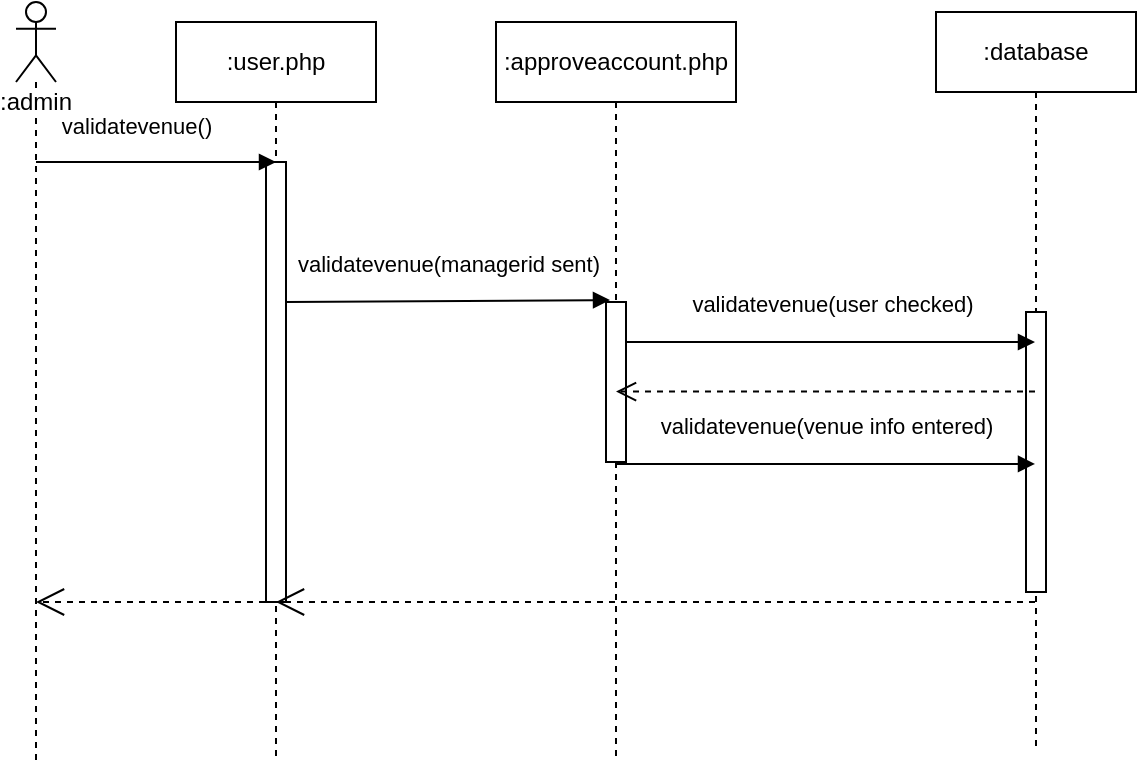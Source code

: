 <mxfile version="12.9.2" type="device"><diagram id="N9W5bPwsFMY9Tz-6QP1A" name="Page-1"><mxGraphModel dx="981" dy="492" grid="1" gridSize="10" guides="1" tooltips="1" connect="1" arrows="1" fold="1" page="1" pageScale="1" pageWidth="850" pageHeight="1100" math="0" shadow="0"><root><mxCell id="0"/><mxCell id="1" parent="0"/><mxCell id="3Zq4A53ip2E_IWgaRyYg-3" value=":user.php" style="shape=umlLifeline;perimeter=lifelinePerimeter;whiteSpace=wrap;html=1;container=1;collapsible=0;recursiveResize=0;outlineConnect=0;" parent="1" vertex="1"><mxGeometry x="300" y="190" width="100" height="370" as="geometry"/></mxCell><mxCell id="3Zq4A53ip2E_IWgaRyYg-4" value="" style="html=1;points=[];perimeter=orthogonalPerimeter;" parent="3Zq4A53ip2E_IWgaRyYg-3" vertex="1"><mxGeometry x="45" y="70" width="10" height="220" as="geometry"/></mxCell><mxCell id="3Zq4A53ip2E_IWgaRyYg-7" value="validatevenue(managerid sent)" style="html=1;verticalAlign=bottom;endArrow=block;entryX=0.2;entryY=-0.012;entryDx=0;entryDy=0;entryPerimeter=0;" parent="1" target="b3ifm6K_jERKRvoTBIPl-7" edge="1"><mxGeometry x="0.003" y="10" width="80" relative="1" as="geometry"><mxPoint x="355" y="330" as="sourcePoint"/><mxPoint x="505" y="330" as="targetPoint"/><mxPoint as="offset"/></mxGeometry></mxCell><mxCell id="3Zq4A53ip2E_IWgaRyYg-8" value=":database" style="shape=umlLifeline;perimeter=lifelinePerimeter;whiteSpace=wrap;html=1;container=1;collapsible=0;recursiveResize=0;outlineConnect=0;" parent="1" vertex="1"><mxGeometry x="680" y="185" width="100" height="370" as="geometry"/></mxCell><mxCell id="3Zq4A53ip2E_IWgaRyYg-9" value="" style="html=1;points=[];perimeter=orthogonalPerimeter;" parent="3Zq4A53ip2E_IWgaRyYg-8" vertex="1"><mxGeometry x="45" y="150" width="10" height="140" as="geometry"/></mxCell><mxCell id="b3ifm6K_jERKRvoTBIPl-1" value=":admin" style="shape=umlLifeline;participant=umlActor;perimeter=lifelinePerimeter;whiteSpace=wrap;html=1;container=1;collapsible=0;recursiveResize=0;verticalAlign=top;spacingTop=36;labelBackgroundColor=#ffffff;outlineConnect=0;" parent="1" vertex="1"><mxGeometry x="220" y="180" width="20" height="380" as="geometry"/></mxCell><mxCell id="b3ifm6K_jERKRvoTBIPl-3" value="validatevenue()" style="html=1;verticalAlign=bottom;endArrow=block;" parent="1" edge="1"><mxGeometry x="-0.167" y="9" width="80" relative="1" as="geometry"><mxPoint x="230" y="260" as="sourcePoint"/><mxPoint x="350" y="260" as="targetPoint"/><mxPoint as="offset"/></mxGeometry></mxCell><mxCell id="b3ifm6K_jERKRvoTBIPl-6" value=":approveaccount.php" style="shape=umlLifeline;perimeter=lifelinePerimeter;whiteSpace=wrap;html=1;container=1;collapsible=0;recursiveResize=0;outlineConnect=0;" parent="1" vertex="1"><mxGeometry x="460" y="190" width="120" height="370" as="geometry"/></mxCell><mxCell id="b3ifm6K_jERKRvoTBIPl-7" value="" style="html=1;points=[];perimeter=orthogonalPerimeter;" parent="b3ifm6K_jERKRvoTBIPl-6" vertex="1"><mxGeometry x="55" y="140" width="10" height="80" as="geometry"/></mxCell><mxCell id="b3ifm6K_jERKRvoTBIPl-8" value="validatevenue(venue info entered)" style="html=1;verticalAlign=bottom;endArrow=block;" parent="1" target="3Zq4A53ip2E_IWgaRyYg-8" edge="1"><mxGeometry x="0.003" y="10" width="80" relative="1" as="geometry"><mxPoint x="520" y="410.96" as="sourcePoint"/><mxPoint x="682" y="410.0" as="targetPoint"/><mxPoint as="offset"/></mxGeometry></mxCell><mxCell id="gxK0gX8H-SF1Ki4VkQna-1" value="" style="endArrow=open;endSize=12;dashed=1;html=1;" parent="1" target="3Zq4A53ip2E_IWgaRyYg-3" edge="1" source="3Zq4A53ip2E_IWgaRyYg-8"><mxGeometry x="0.398" y="100" width="160" relative="1" as="geometry"><mxPoint x="650" y="480" as="sourcePoint"/><mxPoint x="490" y="480" as="targetPoint"/><mxPoint as="offset"/><Array as="points"><mxPoint x="440" y="480"/></Array></mxGeometry></mxCell><mxCell id="gxK0gX8H-SF1Ki4VkQna-3" value="" style="endArrow=open;endSize=12;dashed=1;html=1;" parent="1" target="b3ifm6K_jERKRvoTBIPl-1" edge="1"><mxGeometry x="0.398" y="100" width="160" relative="1" as="geometry"><mxPoint x="350.5" y="480" as="sourcePoint"/><mxPoint x="50" y="480" as="targetPoint"/><mxPoint as="offset"/></mxGeometry></mxCell><mxCell id="92Coy1xKO07DHSdB-Jmj-1" value="validatevenue(user checked)" style="html=1;verticalAlign=bottom;endArrow=block;exitX=1;exitY=0.25;exitDx=0;exitDy=0;exitPerimeter=0;" edge="1" parent="1" source="b3ifm6K_jERKRvoTBIPl-7" target="3Zq4A53ip2E_IWgaRyYg-8"><mxGeometry x="0.003" y="10" width="80" relative="1" as="geometry"><mxPoint x="530" y="360.0" as="sourcePoint"/><mxPoint x="659.5" y="360.0" as="targetPoint"/><mxPoint as="offset"/><Array as="points"><mxPoint x="550" y="350"/></Array></mxGeometry></mxCell><mxCell id="92Coy1xKO07DHSdB-Jmj-2" value="" style="html=1;verticalAlign=bottom;endArrow=open;dashed=1;endSize=8;" edge="1" parent="1" source="3Zq4A53ip2E_IWgaRyYg-8"><mxGeometry relative="1" as="geometry"><mxPoint x="600" y="374.76" as="sourcePoint"/><mxPoint x="520" y="374.76" as="targetPoint"/></mxGeometry></mxCell></root></mxGraphModel></diagram></mxfile>